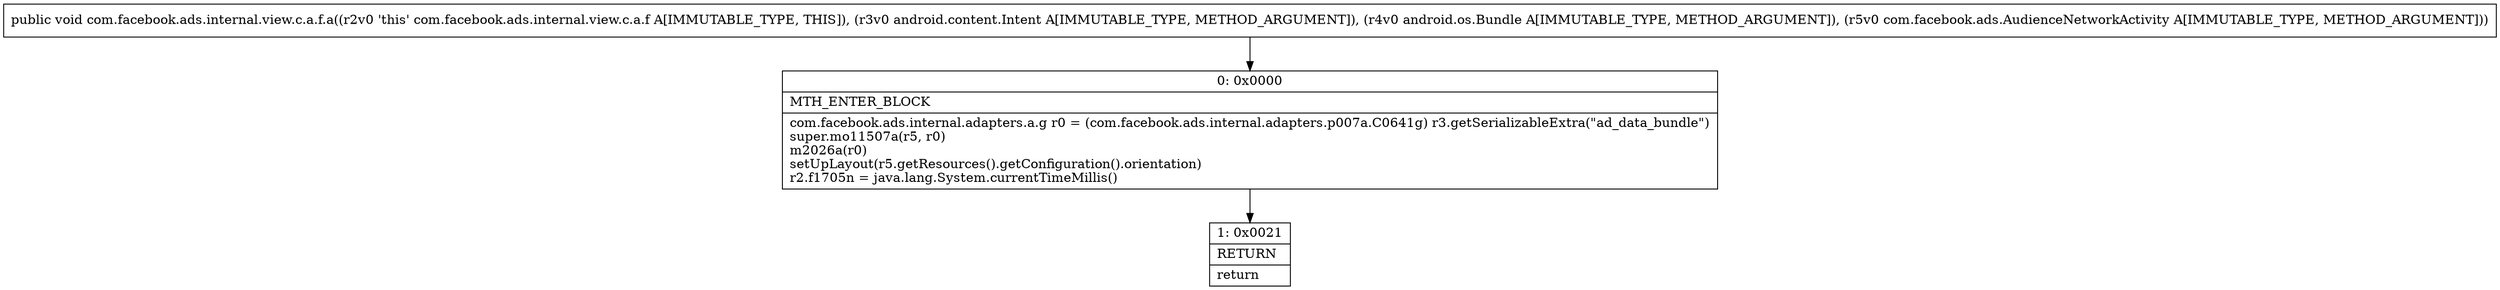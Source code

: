 digraph "CFG forcom.facebook.ads.internal.view.c.a.f.a(Landroid\/content\/Intent;Landroid\/os\/Bundle;Lcom\/facebook\/ads\/AudienceNetworkActivity;)V" {
Node_0 [shape=record,label="{0\:\ 0x0000|MTH_ENTER_BLOCK\l|com.facebook.ads.internal.adapters.a.g r0 = (com.facebook.ads.internal.adapters.p007a.C0641g) r3.getSerializableExtra(\"ad_data_bundle\")\lsuper.mo11507a(r5, r0)\lm2026a(r0)\lsetUpLayout(r5.getResources().getConfiguration().orientation)\lr2.f1705n = java.lang.System.currentTimeMillis()\l}"];
Node_1 [shape=record,label="{1\:\ 0x0021|RETURN\l|return\l}"];
MethodNode[shape=record,label="{public void com.facebook.ads.internal.view.c.a.f.a((r2v0 'this' com.facebook.ads.internal.view.c.a.f A[IMMUTABLE_TYPE, THIS]), (r3v0 android.content.Intent A[IMMUTABLE_TYPE, METHOD_ARGUMENT]), (r4v0 android.os.Bundle A[IMMUTABLE_TYPE, METHOD_ARGUMENT]), (r5v0 com.facebook.ads.AudienceNetworkActivity A[IMMUTABLE_TYPE, METHOD_ARGUMENT])) }"];
MethodNode -> Node_0;
Node_0 -> Node_1;
}

